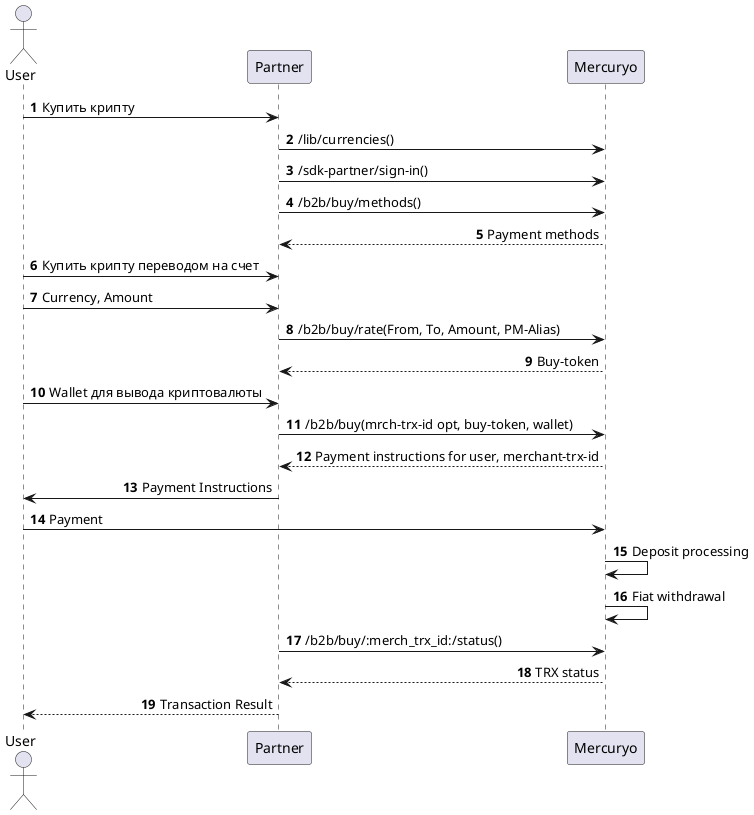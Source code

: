 @startuml
' This UML source uses PlantUML format.
' https://plantuml.com/sequence-diagram for syntax details.
' Optional styles

skinparam shadowing false
skinparam SequenceMessageAlign direction

autonumber

actor User as user
participant "Partner" as part
participant "Mercuryo" as merc

user -> part: Купить крипту
part -> merc: /lib/currencies()
part -> merc: /sdk-partner/sign-in()
part -> merc: /b2b/buy/methods()
merc --> part: Payment methods
user -> part: Купить крипту переводом на счет
user -> part: Currency, Amount
part -> merc: /b2b/buy/rate(From, To, Amount, PM-Alias)
merc --> part: Buy-token
user -> part: Wallet для вывода криптовалюты
part -> merc: /b2b/buy(mrch-trx-id opt, buy-token, wallet)
merc --> part: Payment instructions for user, merchant-trx-id
part -> user: Payment Instructions
user -> merc: Payment
merc -> merc: Deposit processing
merc -> merc: Fiat withdrawal
part -> merc: /b2b/buy/:merch_trx_id:/status()
merc --> part: TRX status
part --> user: Transaction Result

@enduml
